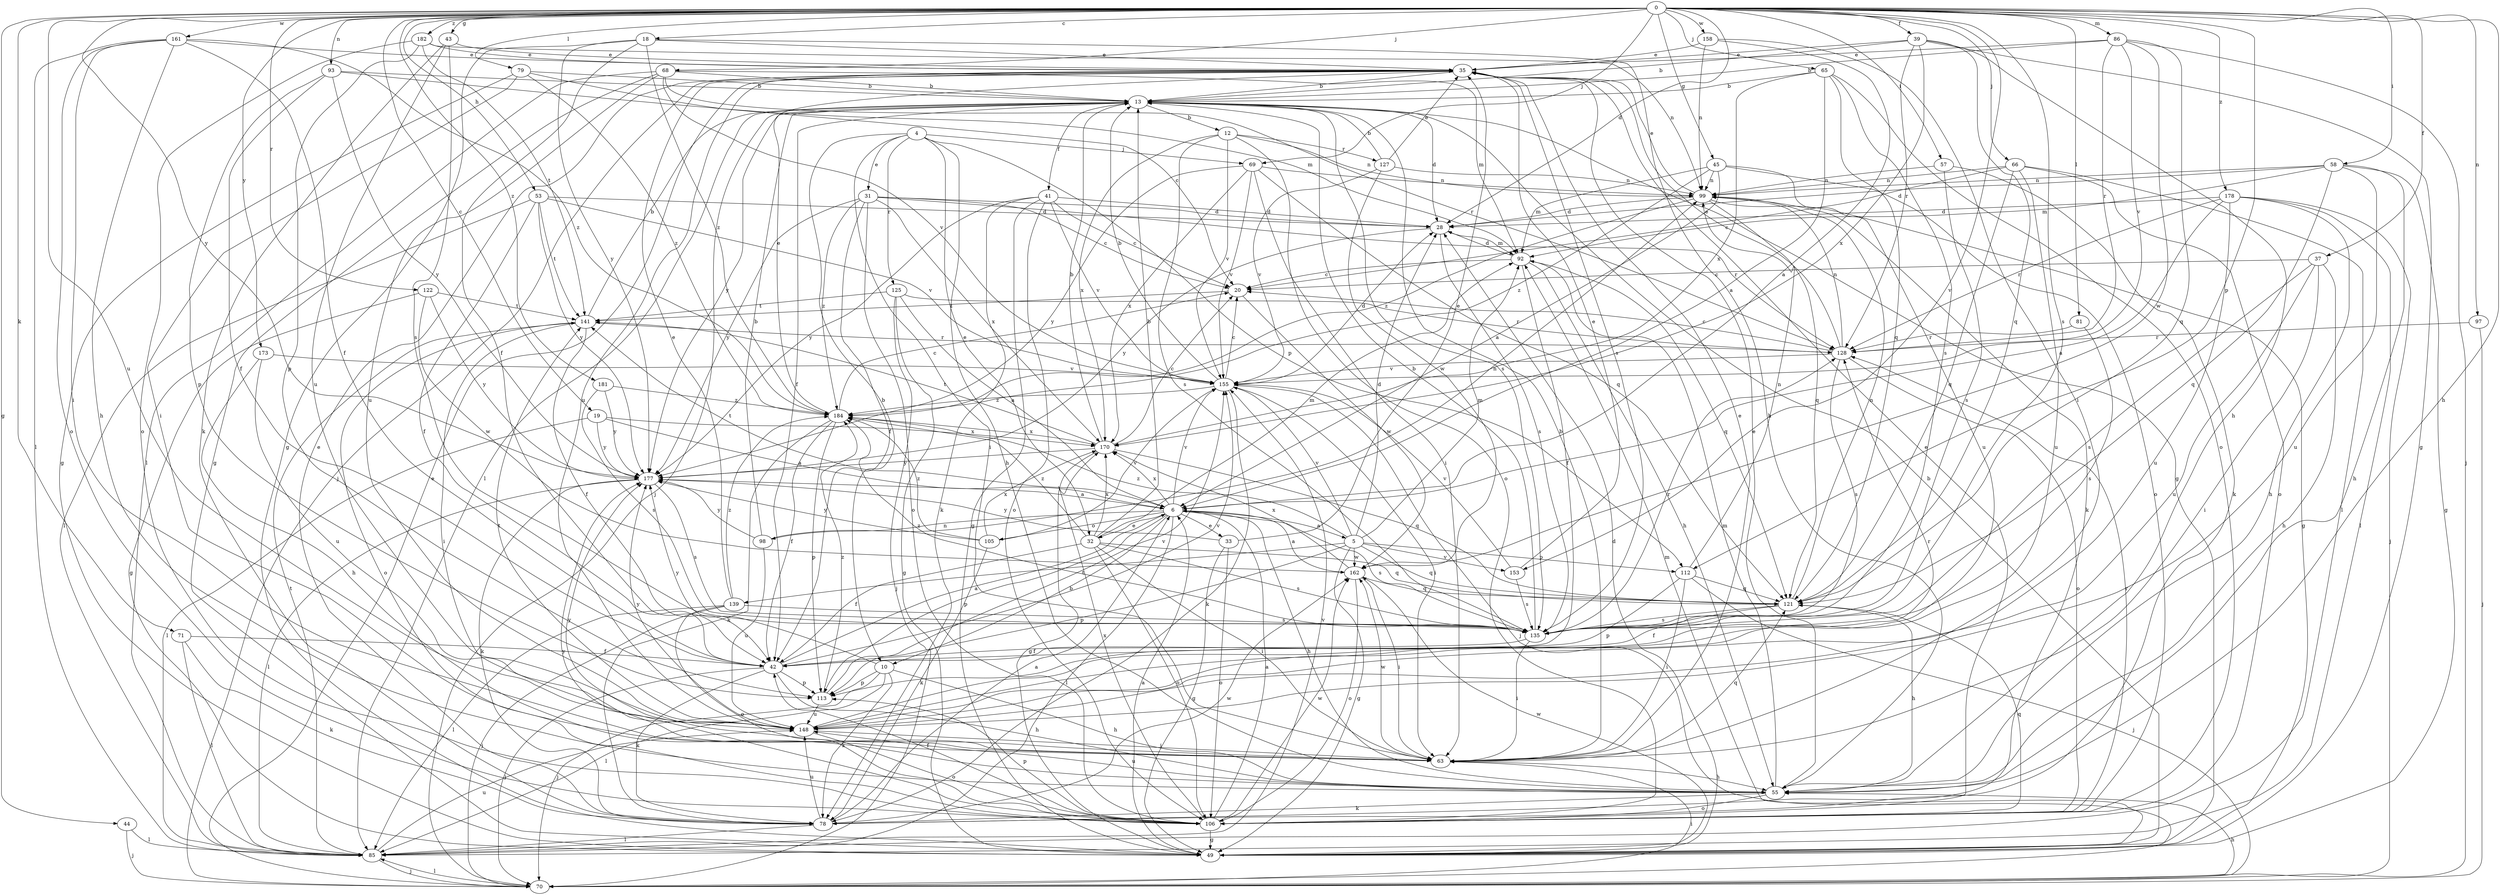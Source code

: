 strict digraph  {
0;
4;
5;
6;
10;
12;
13;
18;
19;
20;
28;
31;
32;
33;
35;
37;
39;
41;
42;
43;
44;
45;
49;
53;
55;
57;
58;
63;
65;
66;
68;
69;
70;
71;
78;
79;
81;
85;
86;
92;
93;
97;
98;
99;
105;
106;
112;
113;
121;
122;
125;
127;
128;
135;
139;
141;
148;
153;
155;
158;
161;
162;
170;
173;
177;
178;
181;
182;
184;
0 -> 18  [label=c];
0 -> 19  [label=c];
0 -> 28  [label=d];
0 -> 37  [label=f];
0 -> 39  [label=f];
0 -> 43  [label=g];
0 -> 44  [label=g];
0 -> 45  [label=g];
0 -> 53  [label=h];
0 -> 55  [label=h];
0 -> 57  [label=i];
0 -> 58  [label=i];
0 -> 65  [label=j];
0 -> 66  [label=j];
0 -> 68  [label=j];
0 -> 69  [label=j];
0 -> 71  [label=k];
0 -> 79  [label=l];
0 -> 81  [label=l];
0 -> 86  [label=m];
0 -> 93  [label=n];
0 -> 97  [label=n];
0 -> 112  [label=p];
0 -> 122  [label=r];
0 -> 135  [label=s];
0 -> 148  [label=u];
0 -> 153  [label=v];
0 -> 158  [label=w];
0 -> 161  [label=w];
0 -> 173  [label=y];
0 -> 177  [label=y];
0 -> 178  [label=z];
0 -> 181  [label=z];
0 -> 182  [label=z];
4 -> 10  [label=b];
4 -> 31  [label=e];
4 -> 32  [label=e];
4 -> 55  [label=h];
4 -> 63  [label=i];
4 -> 69  [label=j];
4 -> 112  [label=p];
4 -> 125  [label=r];
5 -> 28  [label=d];
5 -> 49  [label=g];
5 -> 92  [label=m];
5 -> 112  [label=p];
5 -> 113  [label=p];
5 -> 121  [label=q];
5 -> 139  [label=t];
5 -> 153  [label=v];
5 -> 155  [label=v];
5 -> 162  [label=w];
5 -> 184  [label=z];
6 -> 5  [label=a];
6 -> 10  [label=b];
6 -> 32  [label=e];
6 -> 33  [label=e];
6 -> 55  [label=h];
6 -> 85  [label=l];
6 -> 98  [label=n];
6 -> 105  [label=o];
6 -> 113  [label=p];
6 -> 135  [label=s];
6 -> 141  [label=t];
6 -> 155  [label=v];
6 -> 170  [label=x];
10 -> 55  [label=h];
10 -> 70  [label=j];
10 -> 78  [label=k];
10 -> 85  [label=l];
10 -> 113  [label=p];
10 -> 177  [label=y];
12 -> 99  [label=n];
12 -> 106  [label=o];
12 -> 127  [label=r];
12 -> 135  [label=s];
12 -> 155  [label=v];
12 -> 170  [label=x];
13 -> 12  [label=b];
13 -> 28  [label=d];
13 -> 41  [label=f];
13 -> 42  [label=f];
13 -> 49  [label=g];
13 -> 70  [label=j];
13 -> 85  [label=l];
13 -> 135  [label=s];
13 -> 177  [label=y];
18 -> 35  [label=e];
18 -> 42  [label=f];
18 -> 49  [label=g];
18 -> 55  [label=h];
18 -> 177  [label=y];
18 -> 184  [label=z];
19 -> 6  [label=a];
19 -> 85  [label=l];
19 -> 170  [label=x];
19 -> 177  [label=y];
20 -> 141  [label=t];
20 -> 162  [label=w];
28 -> 92  [label=m];
28 -> 135  [label=s];
28 -> 177  [label=y];
31 -> 20  [label=c];
31 -> 28  [label=d];
31 -> 42  [label=f];
31 -> 106  [label=o];
31 -> 128  [label=r];
31 -> 170  [label=x];
31 -> 177  [label=y];
31 -> 184  [label=z];
32 -> 13  [label=b];
32 -> 42  [label=f];
32 -> 63  [label=i];
32 -> 92  [label=m];
32 -> 106  [label=o];
32 -> 121  [label=q];
32 -> 135  [label=s];
32 -> 170  [label=x];
32 -> 184  [label=z];
33 -> 35  [label=e];
33 -> 49  [label=g];
33 -> 106  [label=o];
33 -> 177  [label=y];
35 -> 13  [label=b];
35 -> 70  [label=j];
35 -> 135  [label=s];
35 -> 148  [label=u];
37 -> 20  [label=c];
37 -> 55  [label=h];
37 -> 63  [label=i];
37 -> 135  [label=s];
37 -> 148  [label=u];
39 -> 13  [label=b];
39 -> 35  [label=e];
39 -> 49  [label=g];
39 -> 55  [label=h];
39 -> 121  [label=q];
39 -> 128  [label=r];
39 -> 170  [label=x];
41 -> 20  [label=c];
41 -> 28  [label=d];
41 -> 49  [label=g];
41 -> 78  [label=k];
41 -> 106  [label=o];
41 -> 155  [label=v];
41 -> 177  [label=y];
42 -> 6  [label=a];
42 -> 55  [label=h];
42 -> 70  [label=j];
42 -> 78  [label=k];
42 -> 113  [label=p];
42 -> 155  [label=v];
43 -> 35  [label=e];
43 -> 78  [label=k];
43 -> 135  [label=s];
43 -> 148  [label=u];
44 -> 70  [label=j];
44 -> 85  [label=l];
45 -> 6  [label=a];
45 -> 92  [label=m];
45 -> 99  [label=n];
45 -> 106  [label=o];
45 -> 148  [label=u];
45 -> 184  [label=z];
49 -> 6  [label=a];
49 -> 13  [label=b];
49 -> 28  [label=d];
49 -> 92  [label=m];
49 -> 162  [label=w];
53 -> 28  [label=d];
53 -> 42  [label=f];
53 -> 85  [label=l];
53 -> 141  [label=t];
53 -> 155  [label=v];
53 -> 177  [label=y];
55 -> 35  [label=e];
55 -> 78  [label=k];
55 -> 92  [label=m];
55 -> 106  [label=o];
55 -> 148  [label=u];
57 -> 78  [label=k];
57 -> 99  [label=n];
57 -> 135  [label=s];
58 -> 28  [label=d];
58 -> 49  [label=g];
58 -> 55  [label=h];
58 -> 92  [label=m];
58 -> 99  [label=n];
58 -> 121  [label=q];
58 -> 148  [label=u];
63 -> 13  [label=b];
63 -> 35  [label=e];
63 -> 55  [label=h];
63 -> 121  [label=q];
63 -> 162  [label=w];
63 -> 177  [label=y];
65 -> 6  [label=a];
65 -> 13  [label=b];
65 -> 106  [label=o];
65 -> 121  [label=q];
65 -> 135  [label=s];
65 -> 170  [label=x];
66 -> 20  [label=c];
66 -> 85  [label=l];
66 -> 99  [label=n];
66 -> 106  [label=o];
66 -> 121  [label=q];
66 -> 148  [label=u];
68 -> 13  [label=b];
68 -> 49  [label=g];
68 -> 85  [label=l];
68 -> 92  [label=m];
68 -> 128  [label=r];
68 -> 148  [label=u];
68 -> 155  [label=v];
69 -> 63  [label=i];
69 -> 99  [label=n];
69 -> 121  [label=q];
69 -> 155  [label=v];
69 -> 170  [label=x];
69 -> 177  [label=y];
70 -> 35  [label=e];
70 -> 55  [label=h];
70 -> 63  [label=i];
70 -> 85  [label=l];
71 -> 42  [label=f];
71 -> 78  [label=k];
71 -> 85  [label=l];
78 -> 6  [label=a];
78 -> 35  [label=e];
78 -> 85  [label=l];
78 -> 148  [label=u];
78 -> 162  [label=w];
79 -> 13  [label=b];
79 -> 20  [label=c];
79 -> 49  [label=g];
79 -> 63  [label=i];
79 -> 184  [label=z];
81 -> 128  [label=r];
81 -> 135  [label=s];
85 -> 70  [label=j];
85 -> 141  [label=t];
85 -> 148  [label=u];
85 -> 155  [label=v];
86 -> 13  [label=b];
86 -> 35  [label=e];
86 -> 70  [label=j];
86 -> 121  [label=q];
86 -> 128  [label=r];
86 -> 155  [label=v];
86 -> 162  [label=w];
92 -> 20  [label=c];
92 -> 28  [label=d];
92 -> 42  [label=f];
92 -> 55  [label=h];
92 -> 121  [label=q];
93 -> 13  [label=b];
93 -> 42  [label=f];
93 -> 92  [label=m];
93 -> 113  [label=p];
93 -> 177  [label=y];
97 -> 70  [label=j];
97 -> 128  [label=r];
98 -> 13  [label=b];
98 -> 99  [label=n];
98 -> 148  [label=u];
98 -> 177  [label=y];
99 -> 28  [label=d];
99 -> 35  [label=e];
99 -> 49  [label=g];
99 -> 78  [label=k];
99 -> 121  [label=q];
99 -> 184  [label=z];
105 -> 78  [label=k];
105 -> 155  [label=v];
105 -> 170  [label=x];
105 -> 177  [label=y];
105 -> 184  [label=z];
106 -> 6  [label=a];
106 -> 35  [label=e];
106 -> 42  [label=f];
106 -> 49  [label=g];
106 -> 113  [label=p];
106 -> 121  [label=q];
106 -> 128  [label=r];
106 -> 162  [label=w];
106 -> 170  [label=x];
106 -> 177  [label=y];
112 -> 63  [label=i];
112 -> 70  [label=j];
112 -> 99  [label=n];
112 -> 113  [label=p];
112 -> 121  [label=q];
113 -> 148  [label=u];
113 -> 155  [label=v];
113 -> 184  [label=z];
121 -> 42  [label=f];
121 -> 55  [label=h];
121 -> 99  [label=n];
121 -> 135  [label=s];
122 -> 49  [label=g];
122 -> 141  [label=t];
122 -> 162  [label=w];
122 -> 177  [label=y];
125 -> 6  [label=a];
125 -> 49  [label=g];
125 -> 70  [label=j];
125 -> 128  [label=r];
125 -> 141  [label=t];
127 -> 13  [label=b];
127 -> 35  [label=e];
127 -> 99  [label=n];
127 -> 155  [label=v];
127 -> 162  [label=w];
128 -> 20  [label=c];
128 -> 35  [label=e];
128 -> 99  [label=n];
128 -> 106  [label=o];
128 -> 135  [label=s];
128 -> 155  [label=v];
135 -> 13  [label=b];
135 -> 42  [label=f];
135 -> 63  [label=i];
135 -> 128  [label=r];
135 -> 184  [label=z];
139 -> 35  [label=e];
139 -> 70  [label=j];
139 -> 85  [label=l];
139 -> 106  [label=o];
139 -> 135  [label=s];
139 -> 184  [label=z];
141 -> 13  [label=b];
141 -> 42  [label=f];
141 -> 63  [label=i];
141 -> 106  [label=o];
141 -> 128  [label=r];
148 -> 63  [label=i];
148 -> 106  [label=o];
148 -> 128  [label=r];
148 -> 141  [label=t];
148 -> 177  [label=y];
153 -> 35  [label=e];
153 -> 135  [label=s];
153 -> 155  [label=v];
155 -> 13  [label=b];
155 -> 20  [label=c];
155 -> 28  [label=d];
155 -> 63  [label=i];
155 -> 70  [label=j];
155 -> 78  [label=k];
155 -> 184  [label=z];
158 -> 6  [label=a];
158 -> 35  [label=e];
158 -> 63  [label=i];
158 -> 99  [label=n];
161 -> 35  [label=e];
161 -> 42  [label=f];
161 -> 55  [label=h];
161 -> 63  [label=i];
161 -> 85  [label=l];
161 -> 106  [label=o];
161 -> 184  [label=z];
162 -> 6  [label=a];
162 -> 63  [label=i];
162 -> 106  [label=o];
162 -> 121  [label=q];
162 -> 170  [label=x];
170 -> 13  [label=b];
170 -> 20  [label=c];
170 -> 49  [label=g];
170 -> 121  [label=q];
170 -> 141  [label=t];
170 -> 177  [label=y];
173 -> 55  [label=h];
173 -> 148  [label=u];
173 -> 155  [label=v];
177 -> 6  [label=a];
177 -> 78  [label=k];
177 -> 85  [label=l];
177 -> 135  [label=s];
178 -> 6  [label=a];
178 -> 28  [label=d];
178 -> 55  [label=h];
178 -> 70  [label=j];
178 -> 85  [label=l];
178 -> 128  [label=r];
178 -> 148  [label=u];
181 -> 135  [label=s];
181 -> 177  [label=y];
181 -> 184  [label=z];
182 -> 35  [label=e];
182 -> 99  [label=n];
182 -> 106  [label=o];
182 -> 113  [label=p];
182 -> 141  [label=t];
184 -> 20  [label=c];
184 -> 35  [label=e];
184 -> 42  [label=f];
184 -> 78  [label=k];
184 -> 113  [label=p];
184 -> 170  [label=x];
}
